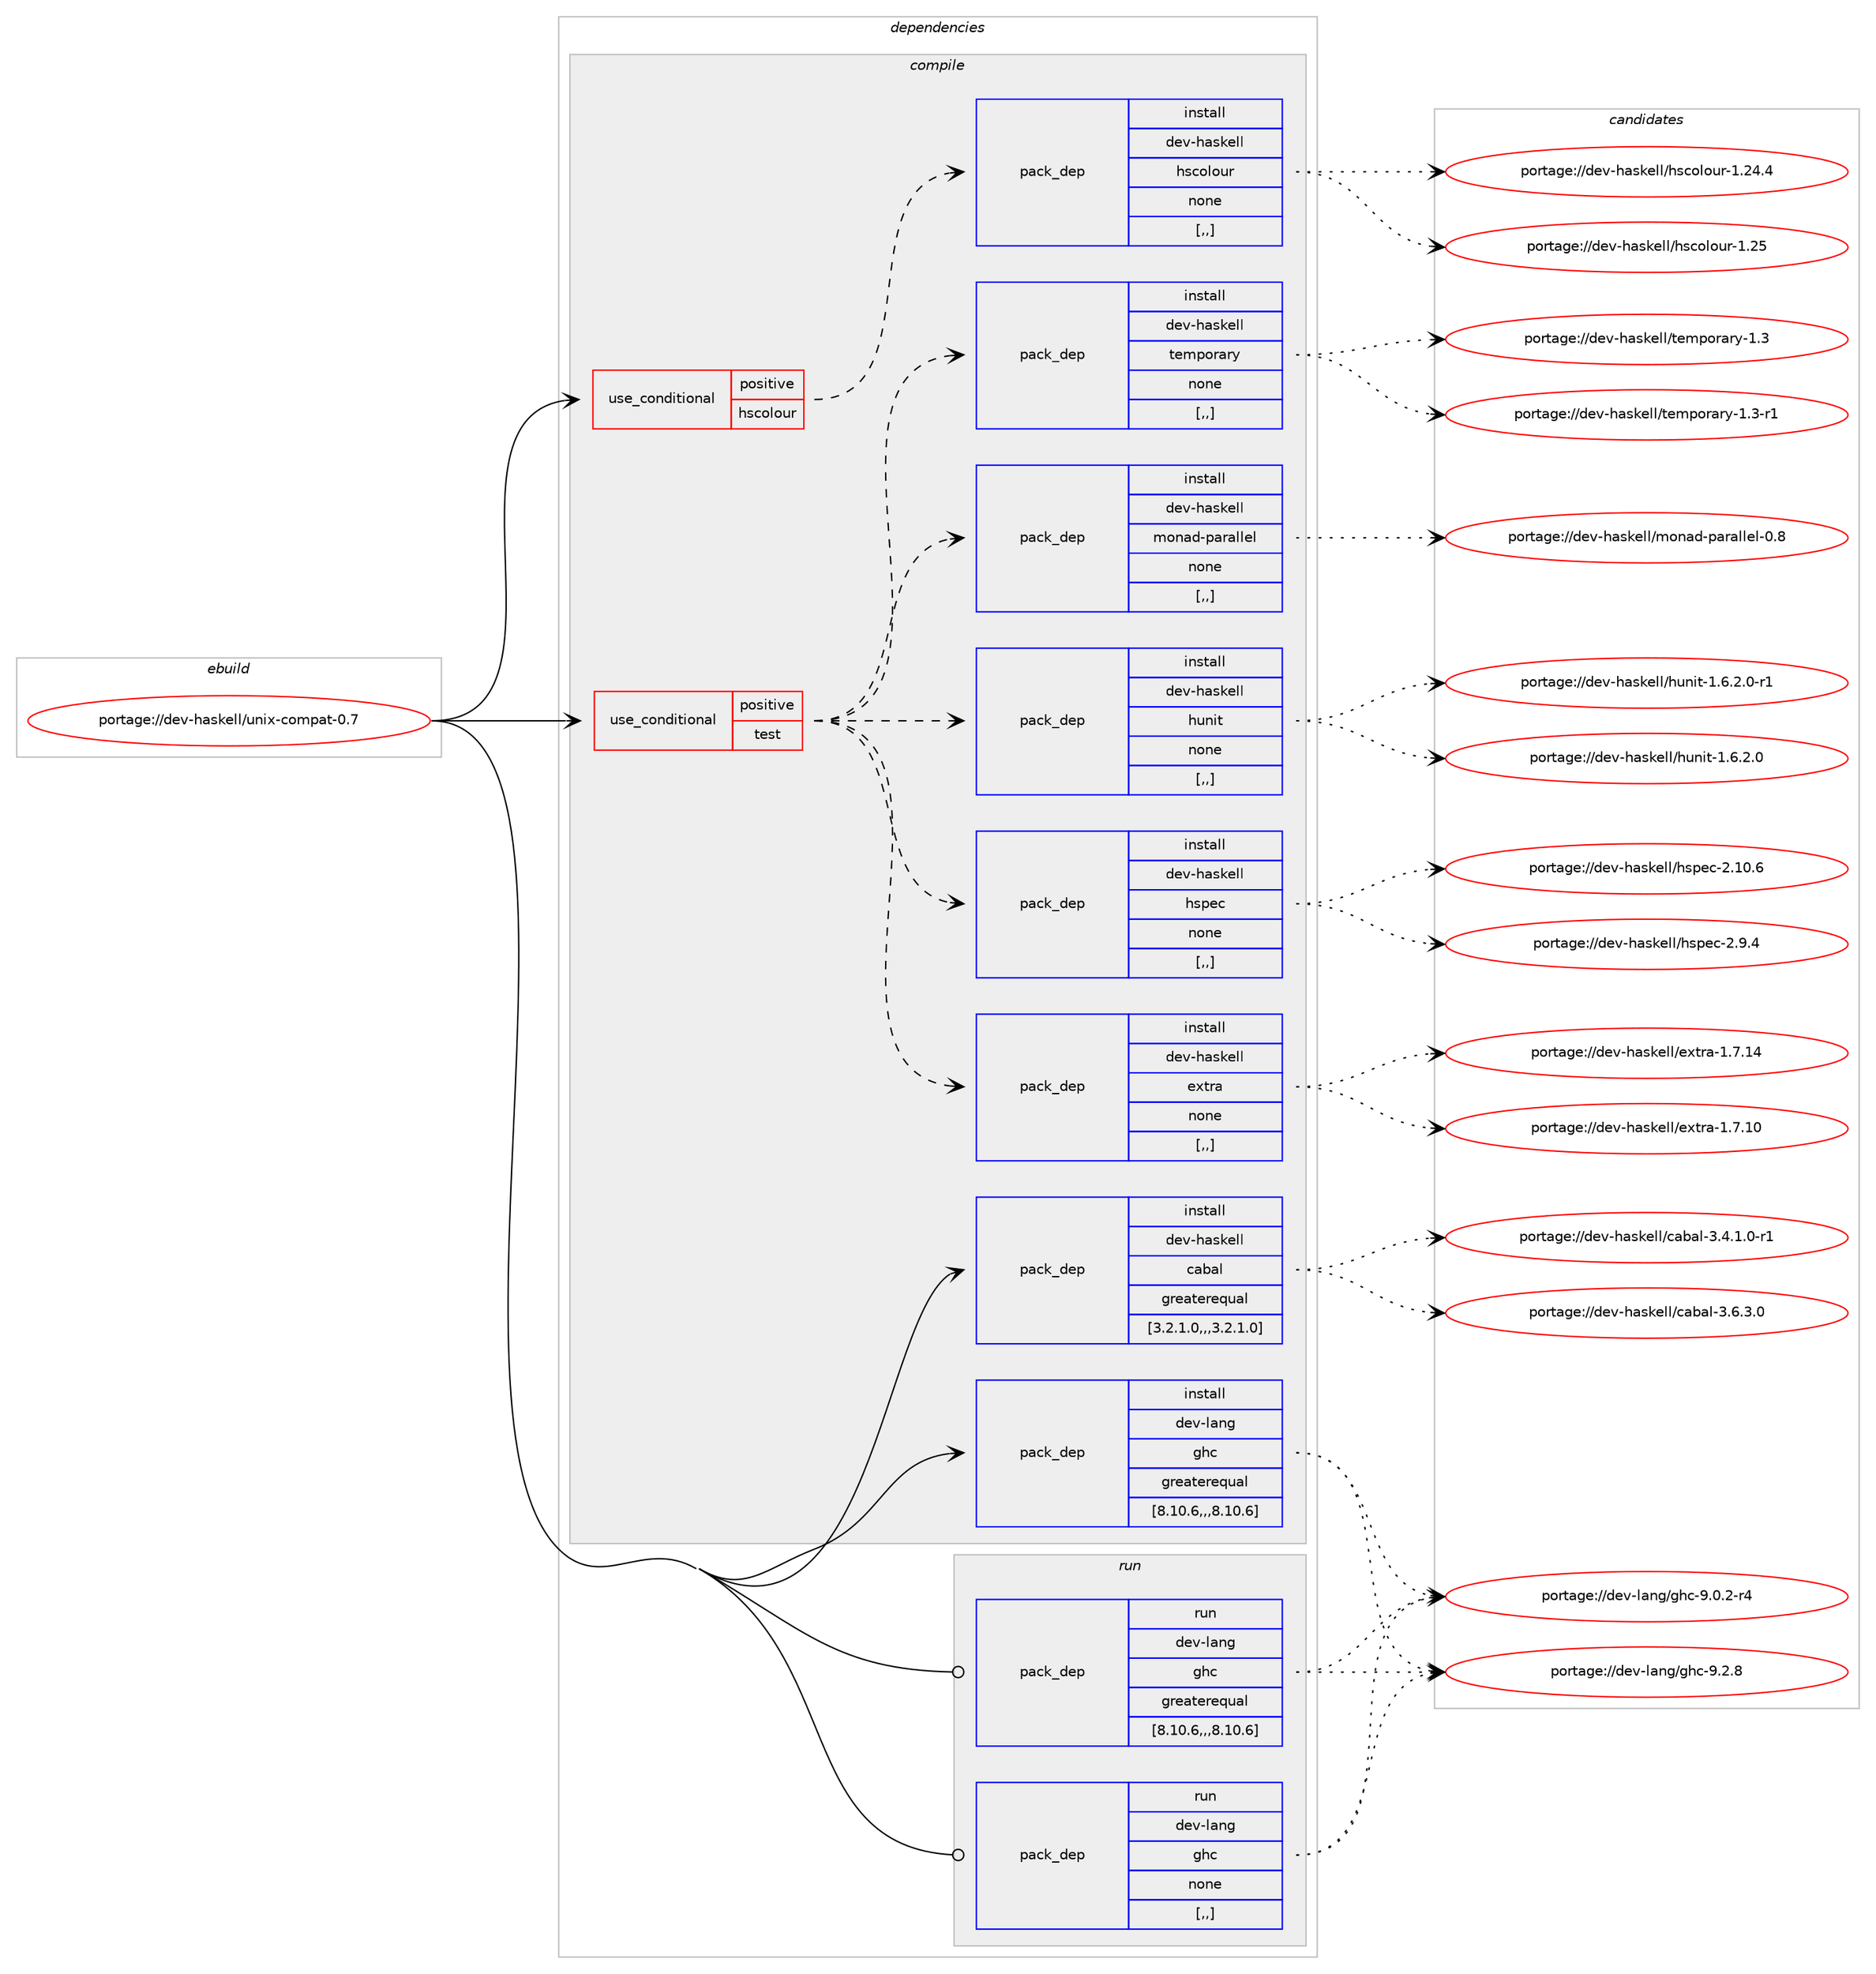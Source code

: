 digraph prolog {

# *************
# Graph options
# *************

newrank=true;
concentrate=true;
compound=true;
graph [rankdir=LR,fontname=Helvetica,fontsize=10,ranksep=1.5];#, ranksep=2.5, nodesep=0.2];
edge  [arrowhead=vee];
node  [fontname=Helvetica,fontsize=10];

# **********
# The ebuild
# **********

subgraph cluster_leftcol {
color=gray;
rank=same;
label=<<i>ebuild</i>>;
id [label="portage://dev-haskell/unix-compat-0.7", color=red, width=4, href="../dev-haskell/unix-compat-0.7.svg"];
}

# ****************
# The dependencies
# ****************

subgraph cluster_midcol {
color=gray;
label=<<i>dependencies</i>>;
subgraph cluster_compile {
fillcolor="#eeeeee";
style=filled;
label=<<i>compile</i>>;
subgraph cond21113 {
dependency89564 [label=<<TABLE BORDER="0" CELLBORDER="1" CELLSPACING="0" CELLPADDING="4"><TR><TD ROWSPAN="3" CELLPADDING="10">use_conditional</TD></TR><TR><TD>positive</TD></TR><TR><TD>hscolour</TD></TR></TABLE>>, shape=none, color=red];
subgraph pack67422 {
dependency89565 [label=<<TABLE BORDER="0" CELLBORDER="1" CELLSPACING="0" CELLPADDING="4" WIDTH="220"><TR><TD ROWSPAN="6" CELLPADDING="30">pack_dep</TD></TR><TR><TD WIDTH="110">install</TD></TR><TR><TD>dev-haskell</TD></TR><TR><TD>hscolour</TD></TR><TR><TD>none</TD></TR><TR><TD>[,,]</TD></TR></TABLE>>, shape=none, color=blue];
}
dependency89564:e -> dependency89565:w [weight=20,style="dashed",arrowhead="vee"];
}
id:e -> dependency89564:w [weight=20,style="solid",arrowhead="vee"];
subgraph cond21114 {
dependency89566 [label=<<TABLE BORDER="0" CELLBORDER="1" CELLSPACING="0" CELLPADDING="4"><TR><TD ROWSPAN="3" CELLPADDING="10">use_conditional</TD></TR><TR><TD>positive</TD></TR><TR><TD>test</TD></TR></TABLE>>, shape=none, color=red];
subgraph pack67423 {
dependency89567 [label=<<TABLE BORDER="0" CELLBORDER="1" CELLSPACING="0" CELLPADDING="4" WIDTH="220"><TR><TD ROWSPAN="6" CELLPADDING="30">pack_dep</TD></TR><TR><TD WIDTH="110">install</TD></TR><TR><TD>dev-haskell</TD></TR><TR><TD>extra</TD></TR><TR><TD>none</TD></TR><TR><TD>[,,]</TD></TR></TABLE>>, shape=none, color=blue];
}
dependency89566:e -> dependency89567:w [weight=20,style="dashed",arrowhead="vee"];
subgraph pack67424 {
dependency89568 [label=<<TABLE BORDER="0" CELLBORDER="1" CELLSPACING="0" CELLPADDING="4" WIDTH="220"><TR><TD ROWSPAN="6" CELLPADDING="30">pack_dep</TD></TR><TR><TD WIDTH="110">install</TD></TR><TR><TD>dev-haskell</TD></TR><TR><TD>hspec</TD></TR><TR><TD>none</TD></TR><TR><TD>[,,]</TD></TR></TABLE>>, shape=none, color=blue];
}
dependency89566:e -> dependency89568:w [weight=20,style="dashed",arrowhead="vee"];
subgraph pack67425 {
dependency89569 [label=<<TABLE BORDER="0" CELLBORDER="1" CELLSPACING="0" CELLPADDING="4" WIDTH="220"><TR><TD ROWSPAN="6" CELLPADDING="30">pack_dep</TD></TR><TR><TD WIDTH="110">install</TD></TR><TR><TD>dev-haskell</TD></TR><TR><TD>hunit</TD></TR><TR><TD>none</TD></TR><TR><TD>[,,]</TD></TR></TABLE>>, shape=none, color=blue];
}
dependency89566:e -> dependency89569:w [weight=20,style="dashed",arrowhead="vee"];
subgraph pack67426 {
dependency89570 [label=<<TABLE BORDER="0" CELLBORDER="1" CELLSPACING="0" CELLPADDING="4" WIDTH="220"><TR><TD ROWSPAN="6" CELLPADDING="30">pack_dep</TD></TR><TR><TD WIDTH="110">install</TD></TR><TR><TD>dev-haskell</TD></TR><TR><TD>monad-parallel</TD></TR><TR><TD>none</TD></TR><TR><TD>[,,]</TD></TR></TABLE>>, shape=none, color=blue];
}
dependency89566:e -> dependency89570:w [weight=20,style="dashed",arrowhead="vee"];
subgraph pack67427 {
dependency89571 [label=<<TABLE BORDER="0" CELLBORDER="1" CELLSPACING="0" CELLPADDING="4" WIDTH="220"><TR><TD ROWSPAN="6" CELLPADDING="30">pack_dep</TD></TR><TR><TD WIDTH="110">install</TD></TR><TR><TD>dev-haskell</TD></TR><TR><TD>temporary</TD></TR><TR><TD>none</TD></TR><TR><TD>[,,]</TD></TR></TABLE>>, shape=none, color=blue];
}
dependency89566:e -> dependency89571:w [weight=20,style="dashed",arrowhead="vee"];
}
id:e -> dependency89566:w [weight=20,style="solid",arrowhead="vee"];
subgraph pack67428 {
dependency89572 [label=<<TABLE BORDER="0" CELLBORDER="1" CELLSPACING="0" CELLPADDING="4" WIDTH="220"><TR><TD ROWSPAN="6" CELLPADDING="30">pack_dep</TD></TR><TR><TD WIDTH="110">install</TD></TR><TR><TD>dev-haskell</TD></TR><TR><TD>cabal</TD></TR><TR><TD>greaterequal</TD></TR><TR><TD>[3.2.1.0,,,3.2.1.0]</TD></TR></TABLE>>, shape=none, color=blue];
}
id:e -> dependency89572:w [weight=20,style="solid",arrowhead="vee"];
subgraph pack67429 {
dependency89573 [label=<<TABLE BORDER="0" CELLBORDER="1" CELLSPACING="0" CELLPADDING="4" WIDTH="220"><TR><TD ROWSPAN="6" CELLPADDING="30">pack_dep</TD></TR><TR><TD WIDTH="110">install</TD></TR><TR><TD>dev-lang</TD></TR><TR><TD>ghc</TD></TR><TR><TD>greaterequal</TD></TR><TR><TD>[8.10.6,,,8.10.6]</TD></TR></TABLE>>, shape=none, color=blue];
}
id:e -> dependency89573:w [weight=20,style="solid",arrowhead="vee"];
}
subgraph cluster_compileandrun {
fillcolor="#eeeeee";
style=filled;
label=<<i>compile and run</i>>;
}
subgraph cluster_run {
fillcolor="#eeeeee";
style=filled;
label=<<i>run</i>>;
subgraph pack67430 {
dependency89574 [label=<<TABLE BORDER="0" CELLBORDER="1" CELLSPACING="0" CELLPADDING="4" WIDTH="220"><TR><TD ROWSPAN="6" CELLPADDING="30">pack_dep</TD></TR><TR><TD WIDTH="110">run</TD></TR><TR><TD>dev-lang</TD></TR><TR><TD>ghc</TD></TR><TR><TD>greaterequal</TD></TR><TR><TD>[8.10.6,,,8.10.6]</TD></TR></TABLE>>, shape=none, color=blue];
}
id:e -> dependency89574:w [weight=20,style="solid",arrowhead="odot"];
subgraph pack67431 {
dependency89575 [label=<<TABLE BORDER="0" CELLBORDER="1" CELLSPACING="0" CELLPADDING="4" WIDTH="220"><TR><TD ROWSPAN="6" CELLPADDING="30">pack_dep</TD></TR><TR><TD WIDTH="110">run</TD></TR><TR><TD>dev-lang</TD></TR><TR><TD>ghc</TD></TR><TR><TD>none</TD></TR><TR><TD>[,,]</TD></TR></TABLE>>, shape=none, color=blue];
}
id:e -> dependency89575:w [weight=20,style="solid",arrowhead="odot"];
}
}

# **************
# The candidates
# **************

subgraph cluster_choices {
rank=same;
color=gray;
label=<<i>candidates</i>>;

subgraph choice67422 {
color=black;
nodesep=1;
choice100101118451049711510710110810847104115991111081111171144549465053 [label="portage://dev-haskell/hscolour-1.25", color=red, width=4,href="../dev-haskell/hscolour-1.25.svg"];
choice1001011184510497115107101108108471041159911110811111711445494650524652 [label="portage://dev-haskell/hscolour-1.24.4", color=red, width=4,href="../dev-haskell/hscolour-1.24.4.svg"];
dependency89565:e -> choice100101118451049711510710110810847104115991111081111171144549465053:w [style=dotted,weight="100"];
dependency89565:e -> choice1001011184510497115107101108108471041159911110811111711445494650524652:w [style=dotted,weight="100"];
}
subgraph choice67423 {
color=black;
nodesep=1;
choice1001011184510497115107101108108471011201161149745494655464952 [label="portage://dev-haskell/extra-1.7.14", color=red, width=4,href="../dev-haskell/extra-1.7.14.svg"];
choice1001011184510497115107101108108471011201161149745494655464948 [label="portage://dev-haskell/extra-1.7.10", color=red, width=4,href="../dev-haskell/extra-1.7.10.svg"];
dependency89567:e -> choice1001011184510497115107101108108471011201161149745494655464952:w [style=dotted,weight="100"];
dependency89567:e -> choice1001011184510497115107101108108471011201161149745494655464948:w [style=dotted,weight="100"];
}
subgraph choice67424 {
color=black;
nodesep=1;
choice1001011184510497115107101108108471041151121019945504649484654 [label="portage://dev-haskell/hspec-2.10.6", color=red, width=4,href="../dev-haskell/hspec-2.10.6.svg"];
choice10010111845104971151071011081084710411511210199455046574652 [label="portage://dev-haskell/hspec-2.9.4", color=red, width=4,href="../dev-haskell/hspec-2.9.4.svg"];
dependency89568:e -> choice1001011184510497115107101108108471041151121019945504649484654:w [style=dotted,weight="100"];
dependency89568:e -> choice10010111845104971151071011081084710411511210199455046574652:w [style=dotted,weight="100"];
}
subgraph choice67425 {
color=black;
nodesep=1;
choice10010111845104971151071011081084710411711010511645494654465046484511449 [label="portage://dev-haskell/hunit-1.6.2.0-r1", color=red, width=4,href="../dev-haskell/hunit-1.6.2.0-r1.svg"];
choice1001011184510497115107101108108471041171101051164549465446504648 [label="portage://dev-haskell/hunit-1.6.2.0", color=red, width=4,href="../dev-haskell/hunit-1.6.2.0.svg"];
dependency89569:e -> choice10010111845104971151071011081084710411711010511645494654465046484511449:w [style=dotted,weight="100"];
dependency89569:e -> choice1001011184510497115107101108108471041171101051164549465446504648:w [style=dotted,weight="100"];
}
subgraph choice67426 {
color=black;
nodesep=1;
choice1001011184510497115107101108108471091111109710045112971149710810810110845484656 [label="portage://dev-haskell/monad-parallel-0.8", color=red, width=4,href="../dev-haskell/monad-parallel-0.8.svg"];
dependency89570:e -> choice1001011184510497115107101108108471091111109710045112971149710810810110845484656:w [style=dotted,weight="100"];
}
subgraph choice67427 {
color=black;
nodesep=1;
choice10010111845104971151071011081084711610110911211111497114121454946514511449 [label="portage://dev-haskell/temporary-1.3-r1", color=red, width=4,href="../dev-haskell/temporary-1.3-r1.svg"];
choice1001011184510497115107101108108471161011091121111149711412145494651 [label="portage://dev-haskell/temporary-1.3", color=red, width=4,href="../dev-haskell/temporary-1.3.svg"];
dependency89571:e -> choice10010111845104971151071011081084711610110911211111497114121454946514511449:w [style=dotted,weight="100"];
dependency89571:e -> choice1001011184510497115107101108108471161011091121111149711412145494651:w [style=dotted,weight="100"];
}
subgraph choice67428 {
color=black;
nodesep=1;
choice100101118451049711510710110810847999798971084551465446514648 [label="portage://dev-haskell/cabal-3.6.3.0", color=red, width=4,href="../dev-haskell/cabal-3.6.3.0.svg"];
choice1001011184510497115107101108108479997989710845514652464946484511449 [label="portage://dev-haskell/cabal-3.4.1.0-r1", color=red, width=4,href="../dev-haskell/cabal-3.4.1.0-r1.svg"];
dependency89572:e -> choice100101118451049711510710110810847999798971084551465446514648:w [style=dotted,weight="100"];
dependency89572:e -> choice1001011184510497115107101108108479997989710845514652464946484511449:w [style=dotted,weight="100"];
}
subgraph choice67429 {
color=black;
nodesep=1;
choice10010111845108971101034710310499455746504656 [label="portage://dev-lang/ghc-9.2.8", color=red, width=4,href="../dev-lang/ghc-9.2.8.svg"];
choice100101118451089711010347103104994557464846504511452 [label="portage://dev-lang/ghc-9.0.2-r4", color=red, width=4,href="../dev-lang/ghc-9.0.2-r4.svg"];
dependency89573:e -> choice10010111845108971101034710310499455746504656:w [style=dotted,weight="100"];
dependency89573:e -> choice100101118451089711010347103104994557464846504511452:w [style=dotted,weight="100"];
}
subgraph choice67430 {
color=black;
nodesep=1;
choice10010111845108971101034710310499455746504656 [label="portage://dev-lang/ghc-9.2.8", color=red, width=4,href="../dev-lang/ghc-9.2.8.svg"];
choice100101118451089711010347103104994557464846504511452 [label="portage://dev-lang/ghc-9.0.2-r4", color=red, width=4,href="../dev-lang/ghc-9.0.2-r4.svg"];
dependency89574:e -> choice10010111845108971101034710310499455746504656:w [style=dotted,weight="100"];
dependency89574:e -> choice100101118451089711010347103104994557464846504511452:w [style=dotted,weight="100"];
}
subgraph choice67431 {
color=black;
nodesep=1;
choice10010111845108971101034710310499455746504656 [label="portage://dev-lang/ghc-9.2.8", color=red, width=4,href="../dev-lang/ghc-9.2.8.svg"];
choice100101118451089711010347103104994557464846504511452 [label="portage://dev-lang/ghc-9.0.2-r4", color=red, width=4,href="../dev-lang/ghc-9.0.2-r4.svg"];
dependency89575:e -> choice10010111845108971101034710310499455746504656:w [style=dotted,weight="100"];
dependency89575:e -> choice100101118451089711010347103104994557464846504511452:w [style=dotted,weight="100"];
}
}

}
